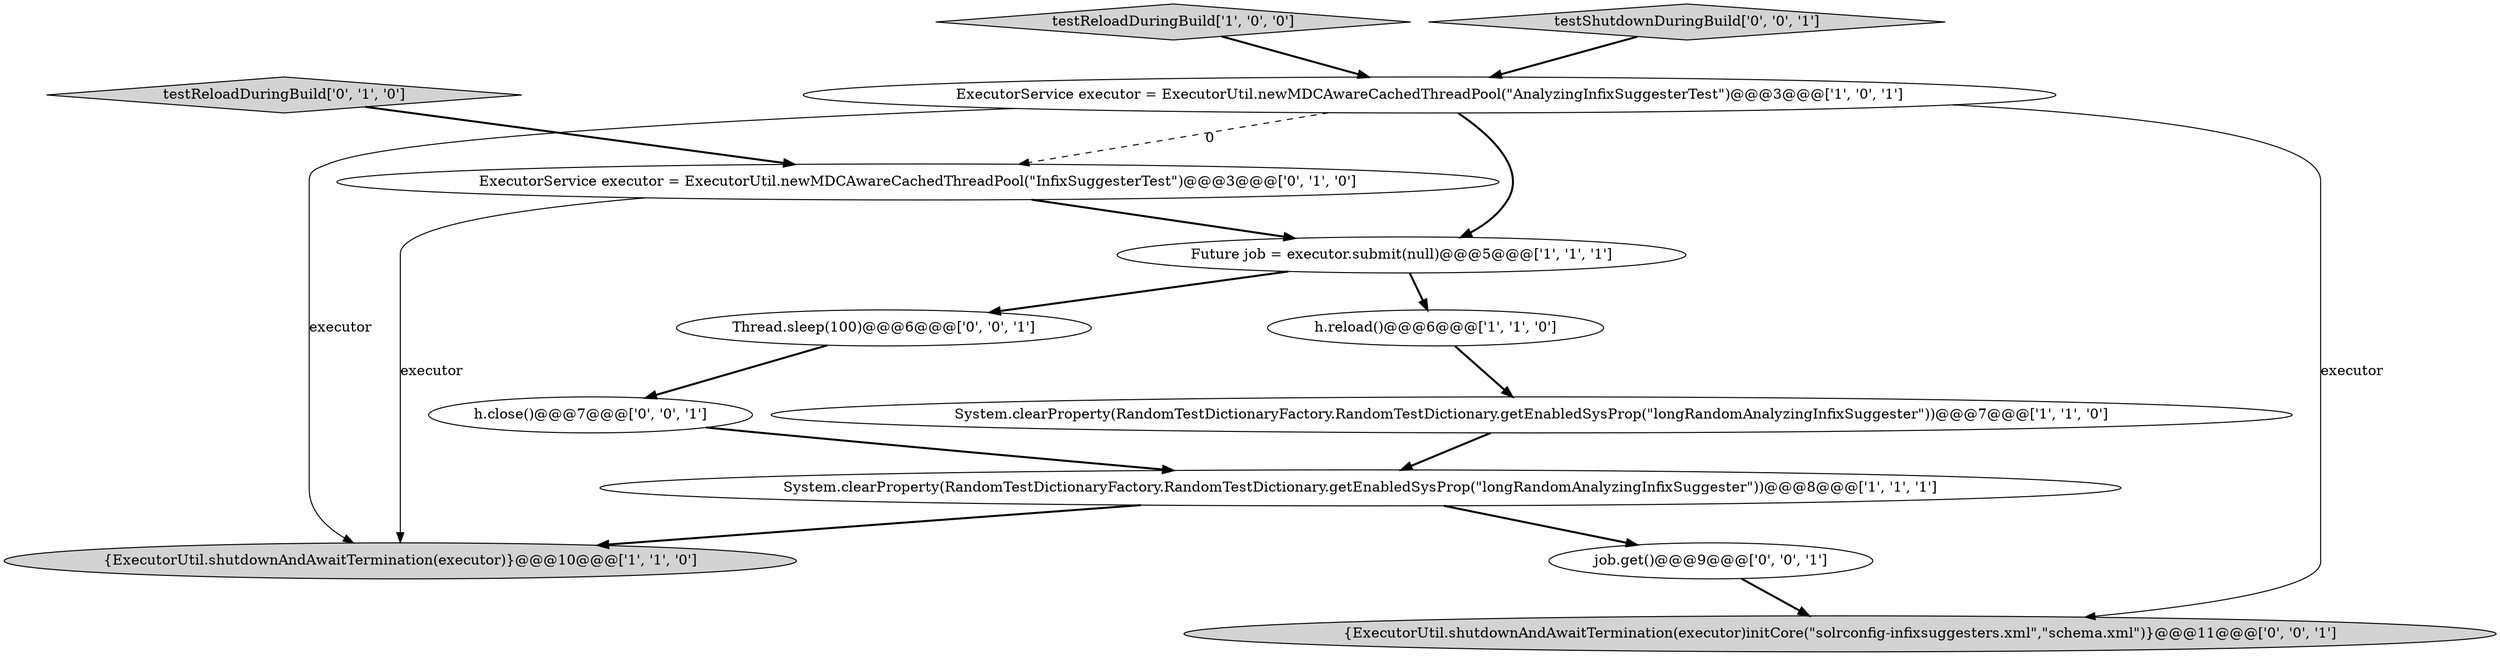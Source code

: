 digraph {
12 [style = filled, label = "job.get()@@@9@@@['0', '0', '1']", fillcolor = white, shape = ellipse image = "AAA0AAABBB3BBB"];
0 [style = filled, label = "ExecutorService executor = ExecutorUtil.newMDCAwareCachedThreadPool(\"AnalyzingInfixSuggesterTest\")@@@3@@@['1', '0', '1']", fillcolor = white, shape = ellipse image = "AAA0AAABBB1BBB"];
9 [style = filled, label = "{ExecutorUtil.shutdownAndAwaitTermination(executor)initCore(\"solrconfig-infixsuggesters.xml\",\"schema.xml\")}@@@11@@@['0', '0', '1']", fillcolor = lightgray, shape = ellipse image = "AAA0AAABBB3BBB"];
6 [style = filled, label = "System.clearProperty(RandomTestDictionaryFactory.RandomTestDictionary.getEnabledSysProp(\"longRandomAnalyzingInfixSuggester\"))@@@8@@@['1', '1', '1']", fillcolor = white, shape = ellipse image = "AAA0AAABBB1BBB"];
3 [style = filled, label = "testReloadDuringBuild['1', '0', '0']", fillcolor = lightgray, shape = diamond image = "AAA0AAABBB1BBB"];
11 [style = filled, label = "testShutdownDuringBuild['0', '0', '1']", fillcolor = lightgray, shape = diamond image = "AAA0AAABBB3BBB"];
7 [style = filled, label = "ExecutorService executor = ExecutorUtil.newMDCAwareCachedThreadPool(\"InfixSuggesterTest\")@@@3@@@['0', '1', '0']", fillcolor = white, shape = ellipse image = "AAA1AAABBB2BBB"];
10 [style = filled, label = "Thread.sleep(100)@@@6@@@['0', '0', '1']", fillcolor = white, shape = ellipse image = "AAA0AAABBB3BBB"];
4 [style = filled, label = "System.clearProperty(RandomTestDictionaryFactory.RandomTestDictionary.getEnabledSysProp(\"longRandomAnalyzingInfixSuggester\"))@@@7@@@['1', '1', '0']", fillcolor = white, shape = ellipse image = "AAA0AAABBB1BBB"];
8 [style = filled, label = "testReloadDuringBuild['0', '1', '0']", fillcolor = lightgray, shape = diamond image = "AAA0AAABBB2BBB"];
1 [style = filled, label = "{ExecutorUtil.shutdownAndAwaitTermination(executor)}@@@10@@@['1', '1', '0']", fillcolor = lightgray, shape = ellipse image = "AAA0AAABBB1BBB"];
13 [style = filled, label = "h.close()@@@7@@@['0', '0', '1']", fillcolor = white, shape = ellipse image = "AAA0AAABBB3BBB"];
2 [style = filled, label = "Future job = executor.submit(null)@@@5@@@['1', '1', '1']", fillcolor = white, shape = ellipse image = "AAA0AAABBB1BBB"];
5 [style = filled, label = "h.reload()@@@6@@@['1', '1', '0']", fillcolor = white, shape = ellipse image = "AAA0AAABBB1BBB"];
12->9 [style = bold, label=""];
8->7 [style = bold, label=""];
13->6 [style = bold, label=""];
4->6 [style = bold, label=""];
11->0 [style = bold, label=""];
0->7 [style = dashed, label="0"];
0->2 [style = bold, label=""];
10->13 [style = bold, label=""];
2->10 [style = bold, label=""];
3->0 [style = bold, label=""];
6->1 [style = bold, label=""];
0->1 [style = solid, label="executor"];
0->9 [style = solid, label="executor"];
7->1 [style = solid, label="executor"];
5->4 [style = bold, label=""];
6->12 [style = bold, label=""];
2->5 [style = bold, label=""];
7->2 [style = bold, label=""];
}
